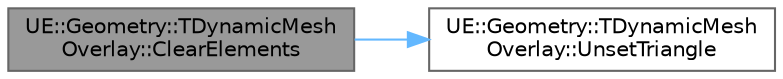 digraph "UE::Geometry::TDynamicMeshOverlay::ClearElements"
{
 // INTERACTIVE_SVG=YES
 // LATEX_PDF_SIZE
  bgcolor="transparent";
  edge [fontname=Helvetica,fontsize=10,labelfontname=Helvetica,labelfontsize=10];
  node [fontname=Helvetica,fontsize=10,shape=box,height=0.2,width=0.4];
  rankdir="LR";
  Node1 [id="Node000001",label="UE::Geometry::TDynamicMesh\lOverlay::ClearElements",height=0.2,width=0.4,color="gray40", fillcolor="grey60", style="filled", fontcolor="black",tooltip="Discard elements for given triangles."];
  Node1 -> Node2 [id="edge1_Node000001_Node000002",color="steelblue1",style="solid",tooltip=" "];
  Node2 [id="Node000002",label="UE::Geometry::TDynamicMesh\lOverlay::UnsetTriangle",height=0.2,width=0.4,color="grey40", fillcolor="white", style="filled",URL="$d7/de6/classUE_1_1Geometry_1_1TDynamicMeshOverlay.html#afb27f4d006bf41d8791f23d444711311",tooltip="Set the triangle to have InvalidID element IDs, decrementing element reference counts if needed."];
}
